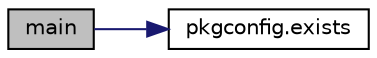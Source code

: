 digraph "main"
{
 // LATEX_PDF_SIZE
  edge [fontname="Helvetica",fontsize="10",labelfontname="Helvetica",labelfontsize="10"];
  node [fontname="Helvetica",fontsize="10",shape=record];
  rankdir="LR";
  Node1 [label="main",height=0.2,width=0.4,color="black", fillcolor="grey75", style="filled", fontcolor="black",tooltip=" "];
  Node1 -> Node2 [color="midnightblue",fontsize="10",style="solid",fontname="Helvetica"];
  Node2 [label="pkgconfig.exists",height=0.2,width=0.4,color="black", fillcolor="white", style="filled",URL="$de/df8/namespacepkgconfig.html#a20ee188187a60db71aa6b6b7a514645e",tooltip=" "];
}
